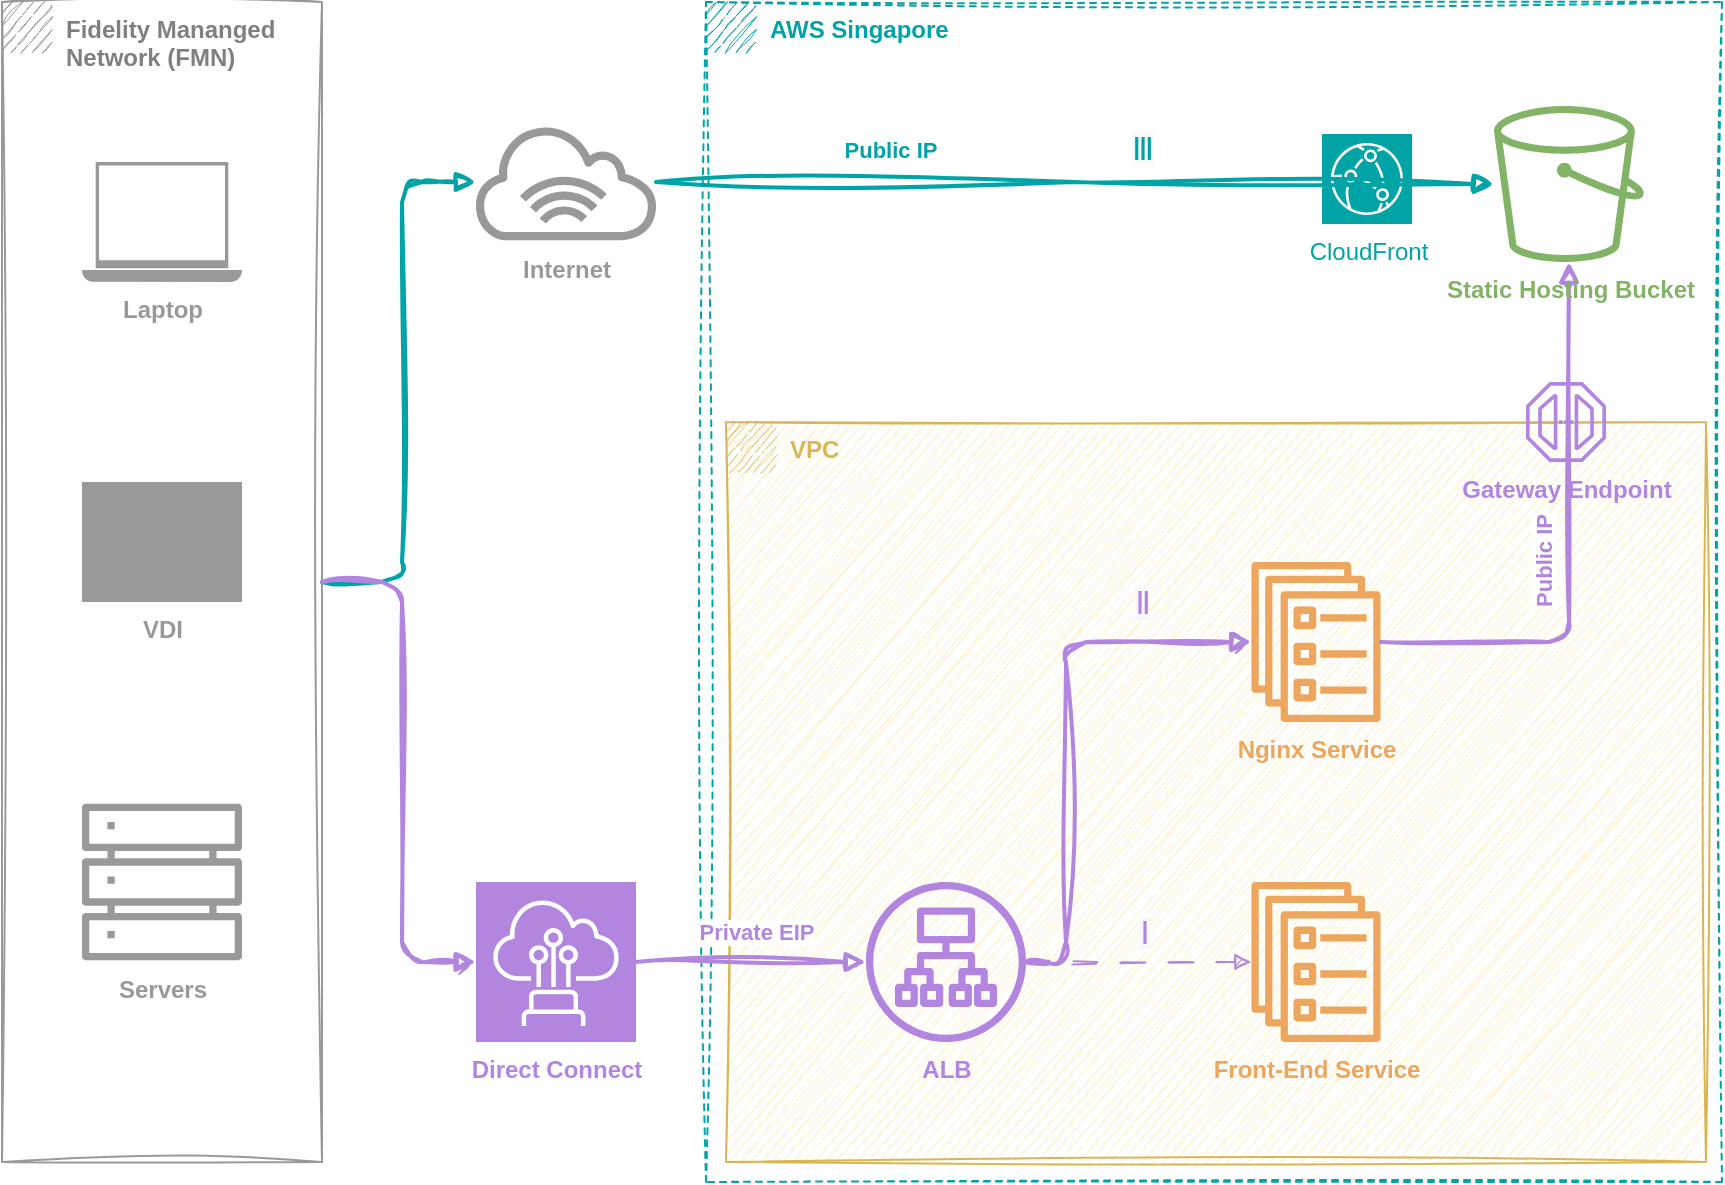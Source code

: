 <mxfile version="26.2.14">
  <diagram name="第 1 页" id="dTVFixLPCWqq3Uhtt8Iw">
    <mxGraphModel dx="1426" dy="811" grid="1" gridSize="10" guides="1" tooltips="1" connect="1" arrows="1" fold="1" page="1" pageScale="1" pageWidth="827" pageHeight="1169" math="0" shadow="0">
      <root>
        <mxCell id="0" />
        <mxCell id="1" parent="0" />
        <mxCell id="RwlgTqlIwdwXNtscQH5a-1" value="&lt;font style=&quot;color: rgb(128, 128, 128);&quot;&gt;&lt;b style=&quot;&quot;&gt;Fidelity Mananged Network (FMN)&lt;/b&gt;&lt;/font&gt;" style="points=[[0,0],[0.25,0],[0.5,0],[0.75,0],[1,0],[1,0.25],[1,0.5],[1,0.75],[1,1],[0.75,1],[0.5,1],[0.25,1],[0,1],[0,0.75],[0,0.5],[0,0.25]];outlineConnect=0;html=1;whiteSpace=wrap;fontSize=12;fontStyle=0;container=1;pointerEvents=0;collapsible=0;recursiveResize=0;shape=mxgraph.aws4.group;grIcon=mxgraph.aws4.group_corporate_data_center;fillColor=none;verticalAlign=top;align=left;spacingLeft=30;dashed=0;sketch=1;curveFitting=1;jiggle=2;strokeColor=#999999;" parent="1" vertex="1">
          <mxGeometry x="200" y="120" width="160" height="580" as="geometry" />
        </mxCell>
        <mxCell id="RwlgTqlIwdwXNtscQH5a-16" value="&lt;font style=&quot;color: rgb(153, 153, 153);&quot;&gt;&lt;b&gt;Servers&lt;/b&gt;&lt;/font&gt;" style="sketch=0;outlineConnect=0;fontColor=#232F3E;gradientColor=none;fillColor=#999999;strokeColor=none;verticalLabelPosition=bottom;verticalAlign=top;align=center;html=1;fontSize=12;fontStyle=0;aspect=fixed;pointerEvents=1;shape=mxgraph.aws4.servers;strokeWidth=1;" parent="RwlgTqlIwdwXNtscQH5a-1" vertex="1">
          <mxGeometry x="40" y="400" width="80" height="80" as="geometry" />
        </mxCell>
        <mxCell id="RwlgTqlIwdwXNtscQH5a-19" value="&lt;font style=&quot;color: rgb(153, 153, 153);&quot;&gt;&lt;b&gt;VDI&lt;/b&gt;&lt;/font&gt;" style="sketch=1;verticalLabelPosition=bottom;sketch=0;aspect=fixed;html=1;verticalAlign=top;strokeColor=none;fillColor=#999999;align=center;outlineConnect=0;pointerEvents=1;shape=mxgraph.citrix2.desktop;curveFitting=1;jiggle=2;" parent="RwlgTqlIwdwXNtscQH5a-1" vertex="1">
          <mxGeometry x="40" y="240" width="80" height="60" as="geometry" />
        </mxCell>
        <mxCell id="RwlgTqlIwdwXNtscQH5a-23" value="&lt;font style=&quot;color: rgb(153, 153, 153);&quot;&gt;&lt;b&gt;Laptop&lt;/b&gt;&lt;/font&gt;" style="sketch=0;pointerEvents=1;shadow=0;dashed=0;html=1;strokeColor=none;fillColor=#999999;aspect=fixed;labelPosition=center;verticalLabelPosition=bottom;verticalAlign=top;align=center;outlineConnect=0;shape=mxgraph.vvd.laptop;" parent="RwlgTqlIwdwXNtscQH5a-1" vertex="1">
          <mxGeometry x="40" y="80" width="80" height="60" as="geometry" />
        </mxCell>
        <mxCell id="RwlgTqlIwdwXNtscQH5a-2" value="&lt;b&gt;&lt;font style=&quot;color: rgb(0, 164, 166);&quot;&gt;AWS Singapore&lt;/font&gt;&lt;/b&gt;" style="points=[[0,0],[0.25,0],[0.5,0],[0.75,0],[1,0],[1,0.25],[1,0.5],[1,0.75],[1,1],[0.75,1],[0.5,1],[0.25,1],[0,1],[0,0.75],[0,0.5],[0,0.25]];outlineConnect=0;html=1;whiteSpace=wrap;fontSize=12;fontStyle=0;container=1;pointerEvents=0;collapsible=0;recursiveResize=0;shape=mxgraph.aws4.group;grIcon=mxgraph.aws4.group_region;strokeColor=#00A4A6;fillColor=none;verticalAlign=top;align=left;spacingLeft=30;dashed=1;sketch=1;curveFitting=1;jiggle=2;" parent="1" vertex="1">
          <mxGeometry x="552" y="120" width="508" height="590" as="geometry" />
        </mxCell>
        <mxCell id="RwlgTqlIwdwXNtscQH5a-26" value="&lt;b&gt;&lt;font style=&quot;color: rgb(214, 182, 86);&quot;&gt;VPC&lt;/font&gt;&lt;/b&gt;" style="points=[[0,0],[0.25,0],[0.5,0],[0.75,0],[1,0],[1,0.25],[1,0.5],[1,0.75],[1,1],[0.75,1],[0.5,1],[0.25,1],[0,1],[0,0.75],[0,0.5],[0,0.25]];outlineConnect=0;html=1;whiteSpace=wrap;fontSize=12;fontStyle=0;container=1;pointerEvents=0;collapsible=0;recursiveResize=0;shape=mxgraph.aws4.group;grIcon=mxgraph.aws4.group_vpc2;strokeColor=#d6b656;fillColor=#fff2cc;verticalAlign=top;align=left;spacingLeft=30;dashed=0;sketch=1;curveFitting=1;jiggle=2;" parent="RwlgTqlIwdwXNtscQH5a-2" vertex="1">
          <mxGeometry x="10" y="210" width="490" height="370" as="geometry" />
        </mxCell>
        <mxCell id="RwlgTqlIwdwXNtscQH5a-38" value="&lt;font style=&quot;color: rgb(178, 134, 223);&quot;&gt;&lt;b&gt;ALB&lt;/b&gt;&lt;/font&gt;" style="sketch=0;outlineConnect=0;fontColor=#232F3E;gradientColor=none;fillColor=#B286DF;strokeColor=none;dashed=0;verticalLabelPosition=bottom;verticalAlign=top;align=center;html=1;fontSize=12;fontStyle=0;aspect=fixed;pointerEvents=1;shape=mxgraph.aws4.application_load_balancer;" parent="RwlgTqlIwdwXNtscQH5a-26" vertex="1">
          <mxGeometry x="70" y="230" width="80" height="80" as="geometry" />
        </mxCell>
        <mxCell id="RwlgTqlIwdwXNtscQH5a-40" value="&lt;font style=&quot;color: rgb(236, 166, 94);&quot;&gt;&lt;b&gt;Front-End Service&lt;/b&gt;&lt;/font&gt;" style="sketch=0;outlineConnect=0;fontColor=#232F3E;gradientColor=none;fillColor=#ECA65E;strokeColor=none;dashed=0;verticalLabelPosition=bottom;verticalAlign=top;align=center;html=1;fontSize=12;fontStyle=0;aspect=fixed;pointerEvents=1;shape=mxgraph.aws4.ecs_service;" parent="RwlgTqlIwdwXNtscQH5a-26" vertex="1">
          <mxGeometry x="260" y="230" width="70" height="80" as="geometry" />
        </mxCell>
        <mxCell id="RwlgTqlIwdwXNtscQH5a-42" value="&lt;font style=&quot;color: rgb(236, 166, 94);&quot;&gt;&lt;b style=&quot;&quot;&gt;Nginx Service&lt;/b&gt;&lt;/font&gt;" style="outlineConnect=0;fontColor=#232F3E;gradientColor=none;fillColor=#ECA65E;strokeColor=default;dashed=0;verticalLabelPosition=bottom;verticalAlign=top;align=center;html=1;fontSize=12;fontStyle=0;aspect=fixed;pointerEvents=1;shape=mxgraph.aws4.ecs_service;fillStyle=auto;" parent="RwlgTqlIwdwXNtscQH5a-26" vertex="1">
          <mxGeometry x="260" y="70" width="70" height="80" as="geometry" />
        </mxCell>
        <mxCell id="RwlgTqlIwdwXNtscQH5a-50" value="" style="edgeStyle=orthogonalEdgeStyle;html=1;endArrow=block;elbow=vertical;startArrow=none;endFill=1;strokeColor=#B286DF;rounded=0;strokeWidth=1;curved=1;dashed=1;shadow=0;sketch=1;curveFitting=1;jiggle=2;dashPattern=12 12;" parent="RwlgTqlIwdwXNtscQH5a-26" source="RwlgTqlIwdwXNtscQH5a-38" target="RwlgTqlIwdwXNtscQH5a-40" edge="1">
          <mxGeometry width="100" relative="1" as="geometry">
            <mxPoint x="170" y="120" as="sourcePoint" />
            <mxPoint x="270" y="120" as="targetPoint" />
          </mxGeometry>
        </mxCell>
        <mxCell id="RwlgTqlIwdwXNtscQH5a-58" value="&lt;span style=&quot;font-family: sans-serif; font-size: 16px; text-align: left; text-wrap-mode: wrap; background-color: rgb(248, 249, 250);&quot;&gt;&lt;font style=&quot;color: rgb(178, 134, 223);&quot;&gt;Ⅰ&lt;/font&gt;&lt;/span&gt;" style="edgeLabel;html=1;align=center;verticalAlign=middle;resizable=0;points=[];" parent="RwlgTqlIwdwXNtscQH5a-50" vertex="1" connectable="0">
          <mxGeometry x="0.053" y="4" relative="1" as="geometry">
            <mxPoint x="-1" y="-11" as="offset" />
          </mxGeometry>
        </mxCell>
        <mxCell id="RwlgTqlIwdwXNtscQH5a-51" value="" style="edgeStyle=orthogonalEdgeStyle;html=1;endArrow=block;elbow=vertical;startArrow=none;endFill=1;strokeColor=#B286DF;rounded=1;strokeWidth=2;curved=0;shadow=0;sketch=1;curveFitting=1;jiggle=2;fillColor=#d5e8d4;" parent="RwlgTqlIwdwXNtscQH5a-26" source="RwlgTqlIwdwXNtscQH5a-38" target="RwlgTqlIwdwXNtscQH5a-42" edge="1">
          <mxGeometry width="100" relative="1" as="geometry">
            <mxPoint x="160" y="150" as="sourcePoint" />
            <mxPoint x="260" y="150" as="targetPoint" />
            <Array as="points">
              <mxPoint x="170" y="270" />
              <mxPoint x="170" y="110" />
            </Array>
          </mxGeometry>
        </mxCell>
        <mxCell id="RwlgTqlIwdwXNtscQH5a-59" value="&lt;span style=&quot;font-family: sans-serif; font-size: 16px; text-align: left; text-wrap-mode: wrap; background-color: rgb(248, 249, 250);&quot;&gt;Ⅱ&lt;/span&gt;" style="edgeLabel;html=1;align=center;verticalAlign=middle;resizable=0;points=[];fontColor=#B286DF;" parent="RwlgTqlIwdwXNtscQH5a-51" vertex="1" connectable="0">
          <mxGeometry x="0.429" relative="1" as="geometry">
            <mxPoint x="23" y="-20" as="offset" />
          </mxGeometry>
        </mxCell>
        <mxCell id="RwlgTqlIwdwXNtscQH5a-53" value="" style="edgeStyle=orthogonalEdgeStyle;html=1;endArrow=block;elbow=vertical;startArrow=none;endFill=1;strokeColor=#B286DF;rounded=1;strokeWidth=2;curved=0;shadow=0;sketch=1;curveFitting=1;jiggle=2;fillColor=#d5e8d4;gradientColor=#97d077;" parent="RwlgTqlIwdwXNtscQH5a-2" source="RwlgTqlIwdwXNtscQH5a-42" target="RwlgTqlIwdwXNtscQH5a-70" edge="1">
          <mxGeometry width="100" relative="1" as="geometry">
            <mxPoint x="480" y="390" as="sourcePoint" />
            <mxPoint x="520" y="130" as="targetPoint" />
          </mxGeometry>
        </mxCell>
        <mxCell id="RwlgTqlIwdwXNtscQH5a-62" value="&lt;font style=&quot;&quot;&gt;&lt;span&gt;Public IP&lt;/span&gt;&lt;/font&gt;" style="edgeLabel;html=1;align=center;verticalAlign=middle;resizable=0;points=[];rotation=270;fontColor=#B286DF;fontStyle=1" parent="RwlgTqlIwdwXNtscQH5a-53" vertex="1" connectable="0">
          <mxGeometry x="0.134" y="-2" relative="1" as="geometry">
            <mxPoint x="-15" y="27" as="offset" />
          </mxGeometry>
        </mxCell>
        <mxCell id="RwlgTqlIwdwXNtscQH5a-39" value="&lt;font style=&quot;color: rgb(178, 134, 223);&quot;&gt;&lt;b style=&quot;&quot;&gt;Gateway Endpoint&lt;/b&gt;&lt;/font&gt;&lt;div&gt;&lt;br&gt;&lt;/div&gt;" style="sketch=0;outlineConnect=0;fontColor=#232F3E;gradientColor=none;fillColor=#B286DF;strokeColor=none;dashed=0;verticalLabelPosition=bottom;verticalAlign=top;align=center;html=1;fontSize=12;fontStyle=0;aspect=fixed;pointerEvents=1;shape=mxgraph.aws4.endpoint;" parent="RwlgTqlIwdwXNtscQH5a-2" vertex="1">
          <mxGeometry x="410" y="190" width="40" height="40" as="geometry" />
        </mxCell>
        <mxCell id="RwlgTqlIwdwXNtscQH5a-70" value="&lt;span style=&quot;color: rgb(130, 179, 102);&quot;&gt;&lt;b&gt;Static Hosting Bucket&lt;/b&gt;&lt;/span&gt;" style="sketch=0;outlineConnect=0;fontColor=#232F3E;gradientColor=none;fillColor=#82B366;strokeColor=none;dashed=0;verticalLabelPosition=bottom;verticalAlign=top;align=center;html=1;fontSize=12;fontStyle=0;aspect=fixed;pointerEvents=1;shape=mxgraph.aws4.bucket;" parent="RwlgTqlIwdwXNtscQH5a-2" vertex="1">
          <mxGeometry x="394" y="52" width="75" height="78" as="geometry" />
        </mxCell>
        <mxCell id="YDn-UxqQ0qau8v8FdMIM-1" value="&lt;font style=&quot;color: rgb(0, 164, 166);&quot;&gt;CloudFront&lt;/font&gt;" style="points=[[0,0,0],[0.25,0,0],[0.5,0,0],[0.75,0,0],[1,0,0],[0,1,0],[0.25,1,0],[0.5,1,0],[0.75,1,0],[1,1,0],[0,0.25,0],[0,0.5,0],[0,0.75,0],[1,0.25,0],[1,0.5,0],[1,0.75,0]];outlineConnect=0;fontColor=#232F3E;fillColor=#00A4A6;strokeColor=#ffffff;dashed=0;verticalLabelPosition=bottom;verticalAlign=top;align=center;html=1;fontSize=12;fontStyle=0;aspect=fixed;shape=mxgraph.aws4.resourceIcon;resIcon=mxgraph.aws4.cloudfront;" vertex="1" parent="RwlgTqlIwdwXNtscQH5a-2">
          <mxGeometry x="308" y="66" width="45" height="45" as="geometry" />
        </mxCell>
        <mxCell id="RwlgTqlIwdwXNtscQH5a-15" value="&lt;b&gt;&lt;font style=&quot;color: rgb(153, 153, 153);&quot;&gt;Internet&lt;/font&gt;&lt;/b&gt;" style="sketch=0;outlineConnect=0;fontColor=#232F3E;gradientColor=none;fillColor=#999999;strokeColor=none;dashed=0;verticalLabelPosition=bottom;verticalAlign=top;align=center;html=1;fontSize=12;fontStyle=0;aspect=fixed;pointerEvents=1;shape=mxgraph.aws4.internet_alt1;fillStyle=auto;" parent="1" vertex="1">
          <mxGeometry x="437" y="180" width="90" height="60" as="geometry" />
        </mxCell>
        <mxCell id="RwlgTqlIwdwXNtscQH5a-24" value="&lt;font style=&quot;color: rgb(178, 134, 223);&quot;&gt;&lt;b&gt;Direct Connect&lt;/b&gt;&lt;/font&gt;" style="points=[[0,0,0],[0.25,0,0],[0.5,0,0],[0.75,0,0],[1,0,0],[0,1,0],[0.25,1,0],[0.5,1,0],[0.75,1,0],[1,1,0],[0,0.25,0],[0,0.5,0],[0,0.75,0],[1,0.25,0],[1,0.5,0],[1,0.75,0]];outlineConnect=0;fontColor=#232F3E;fillColor=#B286DF;strokeColor=#ffffff;dashed=0;verticalLabelPosition=bottom;verticalAlign=top;align=center;html=1;fontSize=12;fontStyle=0;aspect=fixed;shape=mxgraph.aws4.resourceIcon;resIcon=mxgraph.aws4.direct_connect;" parent="1" vertex="1">
          <mxGeometry x="437" y="560" width="80" height="80" as="geometry" />
        </mxCell>
        <mxCell id="RwlgTqlIwdwXNtscQH5a-47" value="" style="edgeStyle=orthogonalEdgeStyle;html=1;endArrow=block;elbow=vertical;startArrow=none;endFill=1;strokeColor=#00A4A6;rounded=1;strokeWidth=2;curved=0;shadow=0;sketch=1;curveFitting=1;jiggle=2;fillColor=#dae8fc;" parent="1" source="RwlgTqlIwdwXNtscQH5a-1" target="RwlgTqlIwdwXNtscQH5a-15" edge="1">
          <mxGeometry width="100" relative="1" as="geometry">
            <mxPoint x="490" y="370" as="sourcePoint" />
            <mxPoint x="590" y="370" as="targetPoint" />
            <Array as="points">
              <mxPoint x="400" y="410" />
              <mxPoint x="400" y="210" />
            </Array>
          </mxGeometry>
        </mxCell>
        <mxCell id="RwlgTqlIwdwXNtscQH5a-48" value="" style="edgeStyle=orthogonalEdgeStyle;html=1;endArrow=block;elbow=vertical;startArrow=none;endFill=1;strokeColor=#B286DF;rounded=1;strokeWidth=2;curved=0;shadow=0;sketch=1;curveFitting=1;jiggle=2;fillColor=#d5e8d4;gradientColor=#97d077;" parent="1" source="RwlgTqlIwdwXNtscQH5a-1" target="RwlgTqlIwdwXNtscQH5a-24" edge="1">
          <mxGeometry width="100" relative="1" as="geometry">
            <mxPoint x="540" y="410" as="sourcePoint" />
            <mxPoint x="640" y="410" as="targetPoint" />
            <Array as="points">
              <mxPoint x="400" y="410" />
              <mxPoint x="400" y="600" />
            </Array>
          </mxGeometry>
        </mxCell>
        <mxCell id="RwlgTqlIwdwXNtscQH5a-49" value="" style="edgeStyle=orthogonalEdgeStyle;html=1;endArrow=block;elbow=vertical;startArrow=none;endFill=1;strokeColor=#B286DF;rounded=0;exitX=1;exitY=0.5;exitDx=0;exitDy=0;exitPerimeter=0;strokeWidth=2;fillColor=#d5e8d4;gradientColor=#97d077;sketch=1;curveFitting=1;jiggle=2;" parent="1" source="RwlgTqlIwdwXNtscQH5a-24" target="RwlgTqlIwdwXNtscQH5a-38" edge="1">
          <mxGeometry width="100" relative="1" as="geometry">
            <mxPoint x="790" y="500" as="sourcePoint" />
            <mxPoint x="750" y="599" as="targetPoint" />
          </mxGeometry>
        </mxCell>
        <mxCell id="RwlgTqlIwdwXNtscQH5a-56" value="&lt;font style=&quot;color: rgb(178, 134, 223);&quot;&gt;&lt;b&gt;Private EIP&lt;/b&gt;&lt;/font&gt;" style="edgeLabel;html=1;align=center;verticalAlign=middle;resizable=0;points=[];" parent="RwlgTqlIwdwXNtscQH5a-49" vertex="1" connectable="0">
          <mxGeometry x="-0.051" y="-1" relative="1" as="geometry">
            <mxPoint x="5" y="-16" as="offset" />
          </mxGeometry>
        </mxCell>
        <mxCell id="RwlgTqlIwdwXNtscQH5a-55" value="" style="edgeStyle=orthogonalEdgeStyle;html=1;endArrow=block;elbow=vertical;startArrow=none;endFill=1;strokeColor=#00A4A6;rounded=0;strokeWidth=2;jumpStyle=none;shadow=0;sketch=1;curveFitting=1;jiggle=2;flowAnimation=0;fillColor=#dae8fc;" parent="1" source="RwlgTqlIwdwXNtscQH5a-15" target="RwlgTqlIwdwXNtscQH5a-70" edge="1">
          <mxGeometry width="100" relative="1" as="geometry">
            <mxPoint x="790" y="210" as="sourcePoint" />
            <mxPoint x="1032" y="210" as="targetPoint" />
          </mxGeometry>
        </mxCell>
        <mxCell id="RwlgTqlIwdwXNtscQH5a-57" value="&lt;font style=&quot;&quot;&gt;Public IP&lt;/font&gt;" style="edgeLabel;html=1;align=center;verticalAlign=middle;resizable=0;points=[];fontColor=#00A4A6;fontStyle=1" parent="RwlgTqlIwdwXNtscQH5a-55" vertex="1" connectable="0">
          <mxGeometry x="0.071" y="-2" relative="1" as="geometry">
            <mxPoint x="-107" y="-19" as="offset" />
          </mxGeometry>
        </mxCell>
        <mxCell id="RwlgTqlIwdwXNtscQH5a-60" value="&lt;span style=&quot;font-family: sans-serif; font-size: 16px; text-align: left; text-wrap-mode: wrap; background-color: rgb(248, 249, 250);&quot;&gt;Ⅲ&lt;/span&gt;" style="edgeLabel;html=1;align=center;verticalAlign=middle;resizable=0;points=[];fontColor=#00A4A6;" parent="RwlgTqlIwdwXNtscQH5a-55" vertex="1" connectable="0">
          <mxGeometry x="0.209" y="-2" relative="1" as="geometry">
            <mxPoint x="-10" y="-20" as="offset" />
          </mxGeometry>
        </mxCell>
      </root>
    </mxGraphModel>
  </diagram>
</mxfile>
